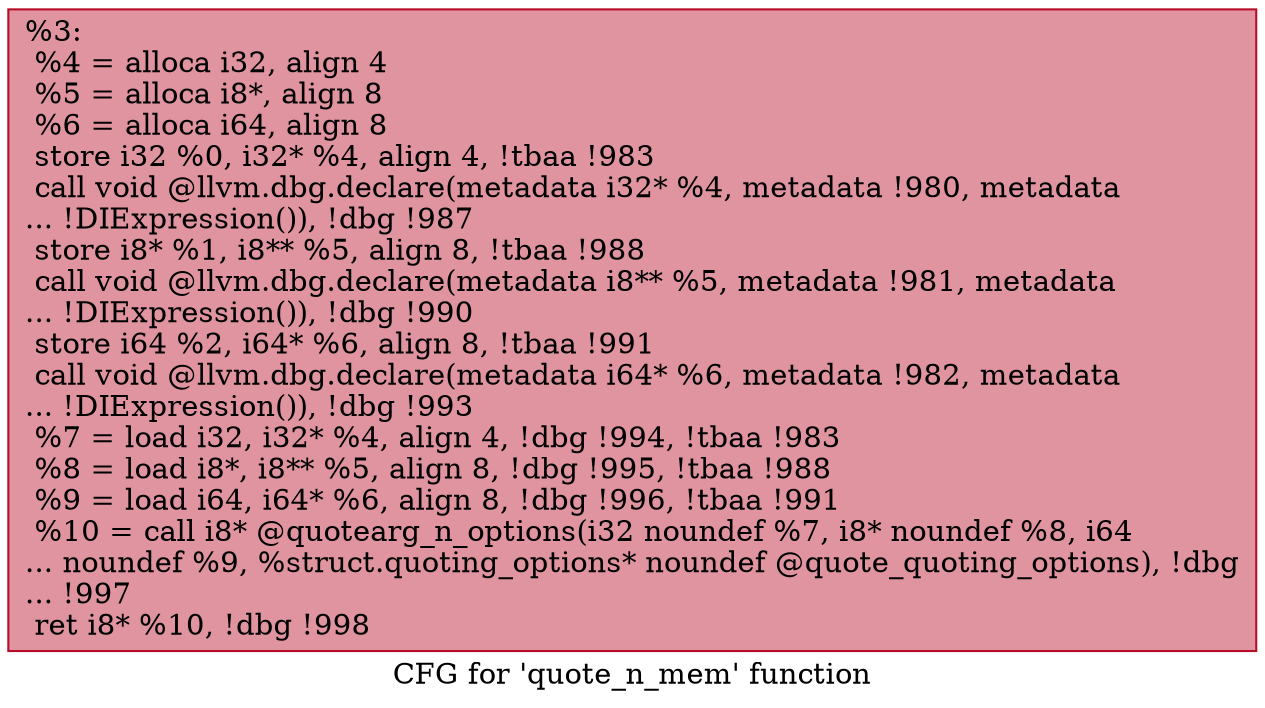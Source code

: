 digraph "CFG for 'quote_n_mem' function" {
	label="CFG for 'quote_n_mem' function";

	Node0x25c4e00 [shape=record,color="#b70d28ff", style=filled, fillcolor="#b70d2870",label="{%3:\l  %4 = alloca i32, align 4\l  %5 = alloca i8*, align 8\l  %6 = alloca i64, align 8\l  store i32 %0, i32* %4, align 4, !tbaa !983\l  call void @llvm.dbg.declare(metadata i32* %4, metadata !980, metadata\l... !DIExpression()), !dbg !987\l  store i8* %1, i8** %5, align 8, !tbaa !988\l  call void @llvm.dbg.declare(metadata i8** %5, metadata !981, metadata\l... !DIExpression()), !dbg !990\l  store i64 %2, i64* %6, align 8, !tbaa !991\l  call void @llvm.dbg.declare(metadata i64* %6, metadata !982, metadata\l... !DIExpression()), !dbg !993\l  %7 = load i32, i32* %4, align 4, !dbg !994, !tbaa !983\l  %8 = load i8*, i8** %5, align 8, !dbg !995, !tbaa !988\l  %9 = load i64, i64* %6, align 8, !dbg !996, !tbaa !991\l  %10 = call i8* @quotearg_n_options(i32 noundef %7, i8* noundef %8, i64\l... noundef %9, %struct.quoting_options* noundef @quote_quoting_options), !dbg\l... !997\l  ret i8* %10, !dbg !998\l}"];
}
